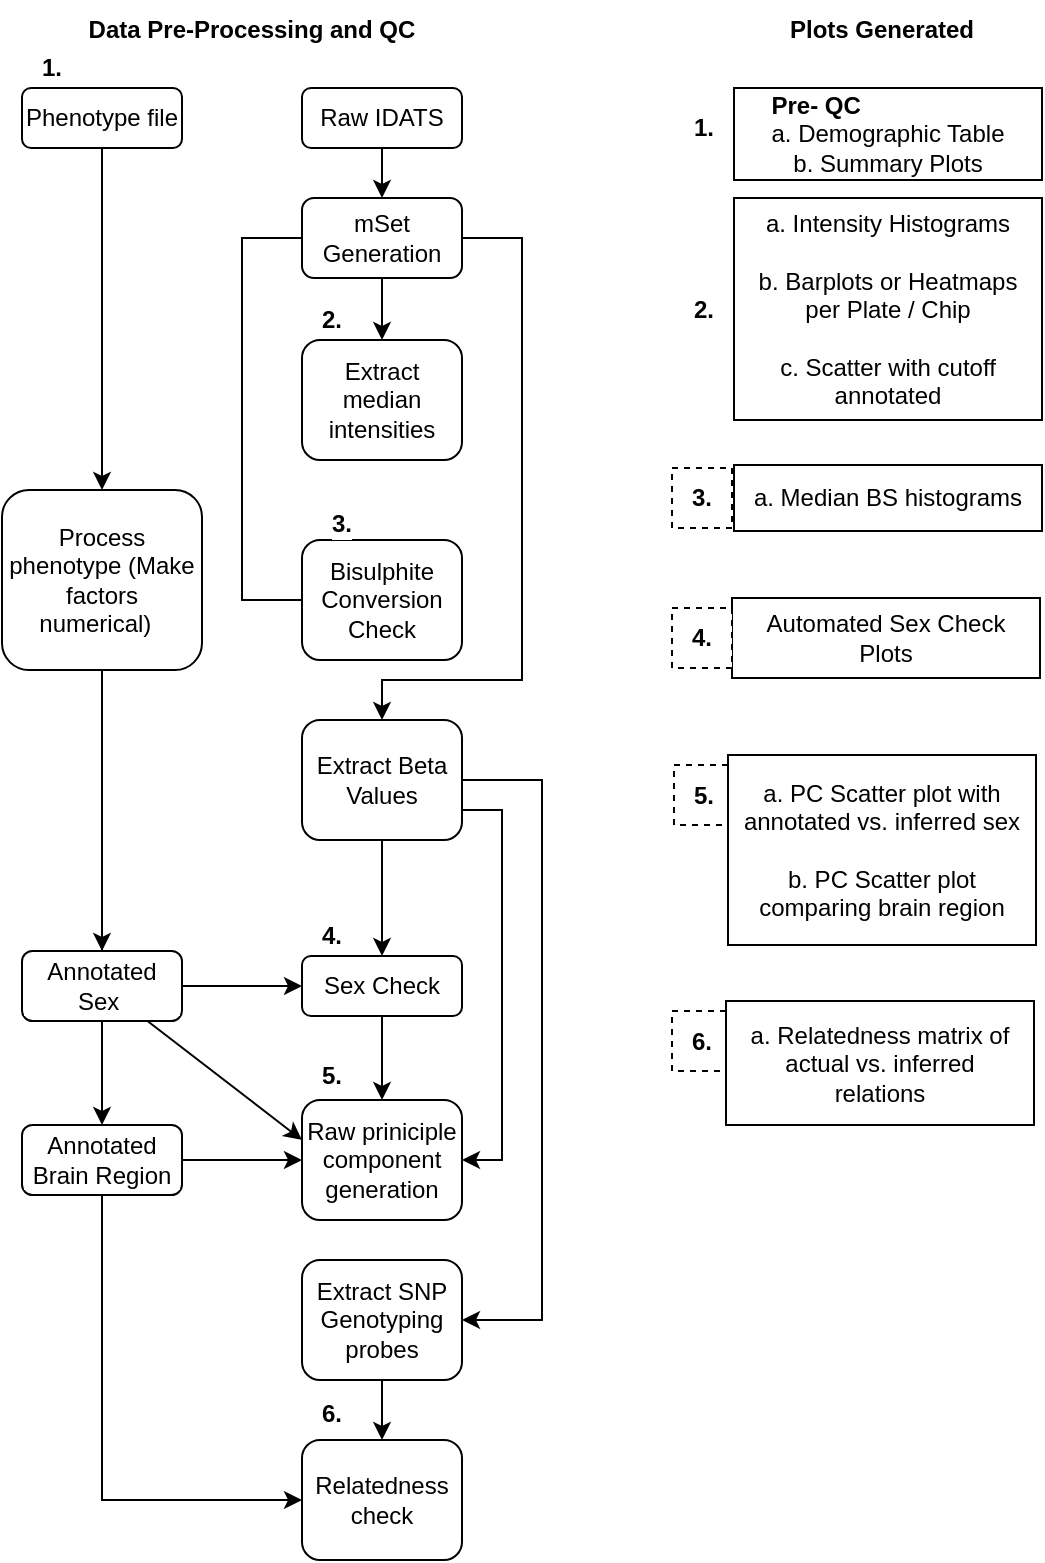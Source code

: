 <mxfile version="15.6.6" type="github">
  <diagram id="WQzuJTd1C2v_Gwr3IN8D" name="Page-1">
    <mxGraphModel dx="2529" dy="1220" grid="1" gridSize="10" guides="1" tooltips="1" connect="1" arrows="1" fold="1" page="1" pageScale="1" pageWidth="291" pageHeight="413" math="0" shadow="0">
      <root>
        <mxCell id="0" />
        <mxCell id="1" parent="0" />
        <mxCell id="2phvOXHi10tVbed8jPcv-68" style="edgeStyle=orthogonalEdgeStyle;rounded=0;orthogonalLoop=1;jettySize=auto;html=1;exitX=0.5;exitY=1;exitDx=0;exitDy=0;labelBackgroundColor=default;fontColor=default;strokeColor=default;entryX=0.5;entryY=0;entryDx=0;entryDy=0;" edge="1" parent="1" source="2phvOXHi10tVbed8jPcv-49" target="2phvOXHi10tVbed8jPcv-69">
          <mxGeometry relative="1" as="geometry">
            <mxPoint x="-220.241" y="580" as="targetPoint" />
          </mxGeometry>
        </mxCell>
        <mxCell id="2phvOXHi10tVbed8jPcv-31" value="&lt;div style=&quot;text-align: left&quot;&gt;&lt;b&gt;Pre- QC&lt;/b&gt;&lt;/div&gt;a. Demographic Table&lt;br&gt;b. Summary Plots" style="rounded=0;whiteSpace=wrap;html=1;labelBackgroundColor=default;fontColor=default;strokeColor=default;fillColor=default;spacingLeft=6;spacingRight=6;" vertex="1" parent="1">
          <mxGeometry x="96" y="54" width="154" height="46" as="geometry" />
        </mxCell>
        <mxCell id="2phvOXHi10tVbed8jPcv-2" value="Data Pre-Processing and QC" style="text;html=1;strokeColor=none;fillColor=none;align=center;verticalAlign=middle;whiteSpace=wrap;rounded=0;fontColor=default;fontStyle=1" vertex="1" parent="1">
          <mxGeometry x="-260" y="10" width="230" height="30" as="geometry" />
        </mxCell>
        <mxCell id="2phvOXHi10tVbed8jPcv-11" style="edgeStyle=orthogonalEdgeStyle;rounded=0;orthogonalLoop=1;jettySize=auto;html=1;exitX=0.5;exitY=1;exitDx=0;exitDy=0;entryX=0.5;entryY=0;entryDx=0;entryDy=0;fontColor=default;strokeColor=default;labelBackgroundColor=default;" edge="1" parent="1" source="2phvOXHi10tVbed8jPcv-7" target="2phvOXHi10tVbed8jPcv-9">
          <mxGeometry relative="1" as="geometry" />
        </mxCell>
        <mxCell id="2phvOXHi10tVbed8jPcv-7" value="Raw IDATS" style="rounded=1;whiteSpace=wrap;html=1;fontColor=default;strokeColor=default;fillColor=default;labelBackgroundColor=default;" vertex="1" parent="1">
          <mxGeometry x="-120" y="54" width="80" height="30" as="geometry" />
        </mxCell>
        <mxCell id="2phvOXHi10tVbed8jPcv-19" style="edgeStyle=orthogonalEdgeStyle;rounded=0;orthogonalLoop=1;jettySize=auto;html=1;exitX=0.5;exitY=1;exitDx=0;exitDy=0;labelBackgroundColor=default;fontColor=default;strokeColor=default;entryX=0.5;entryY=0;entryDx=0;entryDy=0;" edge="1" parent="1" source="2phvOXHi10tVbed8jPcv-9" target="2phvOXHi10tVbed8jPcv-33">
          <mxGeometry relative="1" as="geometry">
            <mxPoint x="-80" y="169" as="targetPoint" />
          </mxGeometry>
        </mxCell>
        <mxCell id="2phvOXHi10tVbed8jPcv-39" style="edgeStyle=orthogonalEdgeStyle;rounded=0;orthogonalLoop=1;jettySize=auto;html=1;exitX=0;exitY=0.5;exitDx=0;exitDy=0;labelBackgroundColor=default;fontColor=default;strokeColor=default;entryX=0.75;entryY=1;entryDx=0;entryDy=0;" edge="1" parent="1" source="2phvOXHi10tVbed8jPcv-9" target="2phvOXHi10tVbed8jPcv-41">
          <mxGeometry relative="1" as="geometry">
            <mxPoint x="-100" y="280" as="targetPoint" />
            <Array as="points">
              <mxPoint x="-150" y="129" />
              <mxPoint x="-150" y="310" />
            </Array>
          </mxGeometry>
        </mxCell>
        <mxCell id="2phvOXHi10tVbed8jPcv-52" style="edgeStyle=orthogonalEdgeStyle;rounded=0;orthogonalLoop=1;jettySize=auto;html=1;exitX=1;exitY=0.5;exitDx=0;exitDy=0;labelBackgroundColor=default;fontColor=default;strokeColor=default;entryX=0.5;entryY=0;entryDx=0;entryDy=0;" edge="1" parent="1" source="2phvOXHi10tVbed8jPcv-9" target="2phvOXHi10tVbed8jPcv-53">
          <mxGeometry relative="1" as="geometry">
            <mxPoint x="-59.714" y="390" as="targetPoint" />
            <Array as="points">
              <mxPoint x="-10" y="129" />
              <mxPoint x="-10" y="350" />
              <mxPoint x="-80" y="350" />
            </Array>
          </mxGeometry>
        </mxCell>
        <mxCell id="2phvOXHi10tVbed8jPcv-9" value="mSet Generation" style="rounded=1;whiteSpace=wrap;html=1;fontColor=default;strokeColor=default;fillColor=default;labelBackgroundColor=default;" vertex="1" parent="1">
          <mxGeometry x="-120" y="109" width="80" height="40" as="geometry" />
        </mxCell>
        <mxCell id="2phvOXHi10tVbed8jPcv-48" style="edgeStyle=orthogonalEdgeStyle;rounded=0;orthogonalLoop=1;jettySize=auto;html=1;exitX=0.5;exitY=1;exitDx=0;exitDy=0;labelBackgroundColor=default;fontColor=default;strokeColor=default;entryX=0.5;entryY=0;entryDx=0;entryDy=0;" edge="1" parent="1" source="2phvOXHi10tVbed8jPcv-15" target="2phvOXHi10tVbed8jPcv-49">
          <mxGeometry relative="1" as="geometry">
            <mxPoint x="-219.714" y="150" as="targetPoint" />
          </mxGeometry>
        </mxCell>
        <mxCell id="2phvOXHi10tVbed8jPcv-15" value="Phenotype file" style="rounded=1;whiteSpace=wrap;html=1;fontColor=default;strokeColor=default;fillColor=default;labelBackgroundColor=default;" vertex="1" parent="1">
          <mxGeometry x="-260" y="54" width="80" height="30" as="geometry" />
        </mxCell>
        <mxCell id="2phvOXHi10tVbed8jPcv-56" style="edgeStyle=orthogonalEdgeStyle;rounded=0;orthogonalLoop=1;jettySize=auto;html=1;exitX=1;exitY=0.5;exitDx=0;exitDy=0;entryX=0;entryY=0.5;entryDx=0;entryDy=0;labelBackgroundColor=default;fontColor=default;strokeColor=default;" edge="1" parent="1" source="2phvOXHi10tVbed8jPcv-17" target="2phvOXHi10tVbed8jPcv-46">
          <mxGeometry relative="1" as="geometry" />
        </mxCell>
        <mxCell id="2phvOXHi10tVbed8jPcv-72" style="rounded=0;orthogonalLoop=1;jettySize=auto;html=1;entryX=0;entryY=0.333;entryDx=0;entryDy=0;entryPerimeter=0;labelBackgroundColor=default;fontColor=default;strokeColor=default;" edge="1" parent="1" source="2phvOXHi10tVbed8jPcv-17" target="2phvOXHi10tVbed8jPcv-62">
          <mxGeometry relative="1" as="geometry" />
        </mxCell>
        <mxCell id="2phvOXHi10tVbed8jPcv-17" value="Annotated Sex&amp;nbsp;" style="rounded=1;whiteSpace=wrap;html=1;fontColor=default;strokeColor=default;fillColor=default;labelBackgroundColor=default;" vertex="1" parent="1">
          <mxGeometry x="-260" y="485.5" width="80" height="35" as="geometry" />
        </mxCell>
        <mxCell id="2phvOXHi10tVbed8jPcv-78" style="edgeStyle=orthogonalEdgeStyle;rounded=0;orthogonalLoop=1;jettySize=auto;html=1;exitX=0.5;exitY=1;exitDx=0;exitDy=0;labelBackgroundColor=default;fontColor=default;strokeColor=default;" edge="1" parent="1" source="2phvOXHi10tVbed8jPcv-24" target="2phvOXHi10tVbed8jPcv-79">
          <mxGeometry relative="1" as="geometry">
            <mxPoint x="-80.241" y="730" as="targetPoint" />
          </mxGeometry>
        </mxCell>
        <mxCell id="2phvOXHi10tVbed8jPcv-24" value="Extract SNP Genotyping probes" style="rounded=1;whiteSpace=wrap;html=1;fontColor=default;strokeColor=default;fillColor=default;labelBackgroundColor=default;" vertex="1" parent="1">
          <mxGeometry x="-120" y="640" width="80" height="60" as="geometry" />
        </mxCell>
        <mxCell id="2phvOXHi10tVbed8jPcv-28" value="Plots Generated" style="text;html=1;strokeColor=none;fillColor=none;align=center;verticalAlign=middle;whiteSpace=wrap;rounded=0;fontColor=default;fontStyle=1" vertex="1" parent="1">
          <mxGeometry x="90" y="10" width="160" height="30" as="geometry" />
        </mxCell>
        <mxCell id="2phvOXHi10tVbed8jPcv-29" value="1." style="text;html=1;strokeColor=none;fillColor=none;align=center;verticalAlign=middle;whiteSpace=wrap;rounded=0;dashed=1;labelBackgroundColor=default;fontColor=default;fontStyle=1" vertex="1" parent="1">
          <mxGeometry x="-260" y="29" width="30" height="30" as="geometry" />
        </mxCell>
        <mxCell id="2phvOXHi10tVbed8jPcv-32" value="a. Intensity Histograms&lt;br&gt;&lt;br&gt;b. Barplots or Heatmaps per Plate / Chip&lt;br&gt;&lt;br&gt;c. Scatter with cutoff annotated" style="rounded=0;whiteSpace=wrap;html=1;labelBackgroundColor=default;fontColor=default;strokeColor=default;fillColor=default;spacingLeft=6;spacingRight=6;" vertex="1" parent="1">
          <mxGeometry x="96" y="109" width="154" height="111" as="geometry" />
        </mxCell>
        <mxCell id="2phvOXHi10tVbed8jPcv-33" value="Extract median intensities" style="rounded=1;whiteSpace=wrap;html=1;fontColor=default;strokeColor=default;fillColor=default;labelBackgroundColor=default;" vertex="1" parent="1">
          <mxGeometry x="-120" y="180" width="80" height="60" as="geometry" />
        </mxCell>
        <mxCell id="2phvOXHi10tVbed8jPcv-34" value="2." style="text;html=1;strokeColor=none;fillColor=none;align=center;verticalAlign=middle;whiteSpace=wrap;rounded=0;dashed=1;labelBackgroundColor=default;fontColor=default;fontStyle=1" vertex="1" parent="1">
          <mxGeometry x="-120" y="155" width="30" height="30" as="geometry" />
        </mxCell>
        <mxCell id="2phvOXHi10tVbed8jPcv-40" value="Bisulphite Conversion Check" style="rounded=1;whiteSpace=wrap;html=1;fontColor=default;strokeColor=default;fillColor=default;labelBackgroundColor=default;" vertex="1" parent="1">
          <mxGeometry x="-120" y="280" width="80" height="60" as="geometry" />
        </mxCell>
        <mxCell id="2phvOXHi10tVbed8jPcv-41" value="3." style="text;html=1;strokeColor=none;fillColor=none;align=center;verticalAlign=middle;whiteSpace=wrap;rounded=0;dashed=1;labelBackgroundColor=default;fontColor=default;fontStyle=1" vertex="1" parent="1">
          <mxGeometry x="-115" y="257" width="30" height="30" as="geometry" />
        </mxCell>
        <mxCell id="2phvOXHi10tVbed8jPcv-42" value="1." style="text;html=1;strokeColor=none;fillColor=none;align=center;verticalAlign=middle;whiteSpace=wrap;rounded=0;dashed=1;labelBackgroundColor=default;fontColor=default;fontStyle=1" vertex="1" parent="1">
          <mxGeometry x="66" y="59" width="30" height="30" as="geometry" />
        </mxCell>
        <mxCell id="2phvOXHi10tVbed8jPcv-43" value="2." style="text;html=1;strokeColor=none;fillColor=none;align=center;verticalAlign=middle;whiteSpace=wrap;rounded=0;dashed=1;labelBackgroundColor=default;fontColor=default;fontStyle=1" vertex="1" parent="1">
          <mxGeometry x="66" y="149.5" width="30" height="30" as="geometry" />
        </mxCell>
        <mxCell id="2phvOXHi10tVbed8jPcv-44" value="a. Median BS histograms&lt;br&gt;" style="rounded=0;whiteSpace=wrap;html=1;labelBackgroundColor=default;fontColor=default;strokeColor=default;fillColor=default;spacingLeft=6;spacingRight=6;" vertex="1" parent="1">
          <mxGeometry x="96" y="242.5" width="154" height="33" as="geometry" />
        </mxCell>
        <mxCell id="2phvOXHi10tVbed8jPcv-45" value="3." style="text;html=1;strokeColor=default;fillColor=default;align=center;verticalAlign=middle;whiteSpace=wrap;rounded=0;dashed=1;labelBackgroundColor=default;fontColor=default;fontStyle=1" vertex="1" parent="1">
          <mxGeometry x="65" y="244" width="30" height="30" as="geometry" />
        </mxCell>
        <mxCell id="2phvOXHi10tVbed8jPcv-71" style="edgeStyle=orthogonalEdgeStyle;rounded=0;orthogonalLoop=1;jettySize=auto;html=1;exitX=0.5;exitY=1;exitDx=0;exitDy=0;entryX=0.5;entryY=0;entryDx=0;entryDy=0;labelBackgroundColor=default;fontColor=default;strokeColor=default;" edge="1" parent="1" source="2phvOXHi10tVbed8jPcv-46" target="2phvOXHi10tVbed8jPcv-62">
          <mxGeometry relative="1" as="geometry" />
        </mxCell>
        <mxCell id="2phvOXHi10tVbed8jPcv-46" value="Sex Check" style="rounded=1;whiteSpace=wrap;html=1;fontColor=default;strokeColor=default;fillColor=default;labelBackgroundColor=default;" vertex="1" parent="1">
          <mxGeometry x="-120" y="488" width="80" height="30" as="geometry" />
        </mxCell>
        <mxCell id="2phvOXHi10tVbed8jPcv-50" style="edgeStyle=orthogonalEdgeStyle;rounded=0;orthogonalLoop=1;jettySize=auto;html=1;exitX=0.5;exitY=1;exitDx=0;exitDy=0;entryX=0.5;entryY=0;entryDx=0;entryDy=0;labelBackgroundColor=default;fontColor=default;strokeColor=default;" edge="1" parent="1" source="2phvOXHi10tVbed8jPcv-49" target="2phvOXHi10tVbed8jPcv-17">
          <mxGeometry relative="1" as="geometry" />
        </mxCell>
        <mxCell id="2phvOXHi10tVbed8jPcv-49" value="Process phenotype (Make factors numerical)&amp;nbsp;&amp;nbsp;" style="rounded=1;whiteSpace=wrap;html=1;fontColor=default;strokeColor=default;fillColor=default;labelBackgroundColor=default;" vertex="1" parent="1">
          <mxGeometry x="-270" y="255" width="100" height="90" as="geometry" />
        </mxCell>
        <mxCell id="2phvOXHi10tVbed8jPcv-54" style="edgeStyle=orthogonalEdgeStyle;rounded=0;orthogonalLoop=1;jettySize=auto;html=1;exitX=0.5;exitY=1;exitDx=0;exitDy=0;entryX=0.5;entryY=0;entryDx=0;entryDy=0;labelBackgroundColor=default;fontColor=default;strokeColor=default;" edge="1" parent="1" source="2phvOXHi10tVbed8jPcv-53" target="2phvOXHi10tVbed8jPcv-46">
          <mxGeometry relative="1" as="geometry" />
        </mxCell>
        <mxCell id="2phvOXHi10tVbed8jPcv-61" style="edgeStyle=orthogonalEdgeStyle;rounded=0;orthogonalLoop=1;jettySize=auto;html=1;exitX=1;exitY=0.75;exitDx=0;exitDy=0;labelBackgroundColor=default;fontColor=default;strokeColor=default;entryX=1;entryY=0.5;entryDx=0;entryDy=0;" edge="1" parent="1" source="2phvOXHi10tVbed8jPcv-53" target="2phvOXHi10tVbed8jPcv-62">
          <mxGeometry relative="1" as="geometry">
            <mxPoint x="-70" y="580" as="targetPoint" />
            <Array as="points">
              <mxPoint x="-20" y="415" />
              <mxPoint x="-20" y="590" />
            </Array>
          </mxGeometry>
        </mxCell>
        <mxCell id="2phvOXHi10tVbed8jPcv-76" style="edgeStyle=orthogonalEdgeStyle;rounded=0;orthogonalLoop=1;jettySize=auto;html=1;exitX=0;exitY=0.5;exitDx=0;exitDy=0;labelBackgroundColor=default;fontColor=default;strokeColor=default;entryX=1;entryY=0.5;entryDx=0;entryDy=0;" edge="1" parent="1" source="2phvOXHi10tVbed8jPcv-53" target="2phvOXHi10tVbed8jPcv-24">
          <mxGeometry relative="1" as="geometry">
            <mxPoint x="-40" y="690" as="targetPoint" />
            <Array as="points">
              <mxPoint y="400" />
              <mxPoint y="670" />
            </Array>
          </mxGeometry>
        </mxCell>
        <mxCell id="2phvOXHi10tVbed8jPcv-53" value="Extract Beta Values" style="rounded=1;whiteSpace=wrap;html=1;fontColor=default;strokeColor=default;fillColor=default;labelBackgroundColor=default;" vertex="1" parent="1">
          <mxGeometry x="-120" y="370" width="80" height="60" as="geometry" />
        </mxCell>
        <mxCell id="2phvOXHi10tVbed8jPcv-55" value="4." style="text;html=1;strokeColor=none;fillColor=none;align=center;verticalAlign=middle;whiteSpace=wrap;rounded=0;dashed=1;labelBackgroundColor=default;fontColor=default;fontStyle=1" vertex="1" parent="1">
          <mxGeometry x="-120" y="463" width="30" height="30" as="geometry" />
        </mxCell>
        <mxCell id="2phvOXHi10tVbed8jPcv-58" value="Automated Sex Check Plots" style="rounded=0;whiteSpace=wrap;html=1;labelBackgroundColor=default;fontColor=default;strokeColor=default;fillColor=default;spacingLeft=6;spacingRight=6;" vertex="1" parent="1">
          <mxGeometry x="95" y="309" width="154" height="40" as="geometry" />
        </mxCell>
        <mxCell id="2phvOXHi10tVbed8jPcv-59" value="4." style="text;html=1;strokeColor=default;fillColor=default;align=center;verticalAlign=middle;whiteSpace=wrap;rounded=0;dashed=1;labelBackgroundColor=default;fontColor=default;fontStyle=1" vertex="1" parent="1">
          <mxGeometry x="65" y="314" width="30" height="30" as="geometry" />
        </mxCell>
        <mxCell id="2phvOXHi10tVbed8jPcv-62" value="Raw priniciple component generation" style="rounded=1;whiteSpace=wrap;html=1;fontColor=default;strokeColor=default;fillColor=default;labelBackgroundColor=default;" vertex="1" parent="1">
          <mxGeometry x="-120" y="560" width="80" height="60" as="geometry" />
        </mxCell>
        <mxCell id="2phvOXHi10tVbed8jPcv-64" value="5." style="text;html=1;strokeColor=none;fillColor=none;align=center;verticalAlign=middle;whiteSpace=wrap;rounded=0;dashed=1;labelBackgroundColor=default;fontColor=default;fontStyle=1" vertex="1" parent="1">
          <mxGeometry x="-120" y="533" width="30" height="30" as="geometry" />
        </mxCell>
        <mxCell id="2phvOXHi10tVbed8jPcv-65" value="5." style="text;html=1;strokeColor=default;fillColor=default;align=center;verticalAlign=middle;whiteSpace=wrap;rounded=0;dashed=1;labelBackgroundColor=default;fontColor=default;fontStyle=1" vertex="1" parent="1">
          <mxGeometry x="66" y="392.5" width="30" height="30" as="geometry" />
        </mxCell>
        <mxCell id="2phvOXHi10tVbed8jPcv-66" value="a. PC Scatter plot with annotated vs. inferred sex&lt;br&gt;&lt;br&gt;b. PC Scatter plot comparing brain region" style="rounded=0;whiteSpace=wrap;html=1;labelBackgroundColor=default;fontColor=default;strokeColor=default;fillColor=default;spacingLeft=6;spacingRight=6;" vertex="1" parent="1">
          <mxGeometry x="93" y="387.5" width="154" height="95" as="geometry" />
        </mxCell>
        <mxCell id="2phvOXHi10tVbed8jPcv-70" style="edgeStyle=orthogonalEdgeStyle;rounded=0;orthogonalLoop=1;jettySize=auto;html=1;exitX=1;exitY=0.5;exitDx=0;exitDy=0;entryX=0;entryY=0.5;entryDx=0;entryDy=0;labelBackgroundColor=default;fontColor=default;strokeColor=default;" edge="1" parent="1" source="2phvOXHi10tVbed8jPcv-69" target="2phvOXHi10tVbed8jPcv-62">
          <mxGeometry relative="1" as="geometry" />
        </mxCell>
        <mxCell id="2phvOXHi10tVbed8jPcv-80" style="edgeStyle=orthogonalEdgeStyle;rounded=0;orthogonalLoop=1;jettySize=auto;html=1;exitX=0.5;exitY=1;exitDx=0;exitDy=0;entryX=0;entryY=0.5;entryDx=0;entryDy=0;labelBackgroundColor=default;fontColor=default;strokeColor=default;" edge="1" parent="1" source="2phvOXHi10tVbed8jPcv-69" target="2phvOXHi10tVbed8jPcv-79">
          <mxGeometry relative="1" as="geometry" />
        </mxCell>
        <mxCell id="2phvOXHi10tVbed8jPcv-69" value="Annotated Brain Region" style="rounded=1;whiteSpace=wrap;html=1;fontColor=default;strokeColor=default;fillColor=default;labelBackgroundColor=default;" vertex="1" parent="1">
          <mxGeometry x="-260" y="572.5" width="80" height="35" as="geometry" />
        </mxCell>
        <mxCell id="2phvOXHi10tVbed8jPcv-73" value="6." style="text;html=1;strokeColor=default;fillColor=default;align=center;verticalAlign=middle;whiteSpace=wrap;rounded=0;dashed=1;labelBackgroundColor=default;fontColor=default;fontStyle=1" vertex="1" parent="1">
          <mxGeometry x="65" y="515.5" width="30" height="30" as="geometry" />
        </mxCell>
        <mxCell id="2phvOXHi10tVbed8jPcv-74" value="a. Relatedness matrix of actual vs. inferred relations" style="rounded=0;whiteSpace=wrap;html=1;labelBackgroundColor=default;fontColor=default;strokeColor=default;fillColor=default;spacingLeft=6;spacingRight=6;" vertex="1" parent="1">
          <mxGeometry x="92" y="510.5" width="154" height="62" as="geometry" />
        </mxCell>
        <mxCell id="2phvOXHi10tVbed8jPcv-79" value="Relatedness check" style="rounded=1;whiteSpace=wrap;html=1;fontColor=default;strokeColor=default;fillColor=default;labelBackgroundColor=default;" vertex="1" parent="1">
          <mxGeometry x="-120" y="730" width="80" height="60" as="geometry" />
        </mxCell>
        <mxCell id="2phvOXHi10tVbed8jPcv-81" value="6." style="text;html=1;strokeColor=none;fillColor=none;align=center;verticalAlign=middle;whiteSpace=wrap;rounded=0;dashed=1;labelBackgroundColor=default;fontColor=default;fontStyle=1" vertex="1" parent="1">
          <mxGeometry x="-120" y="702" width="30" height="30" as="geometry" />
        </mxCell>
      </root>
    </mxGraphModel>
  </diagram>
</mxfile>
